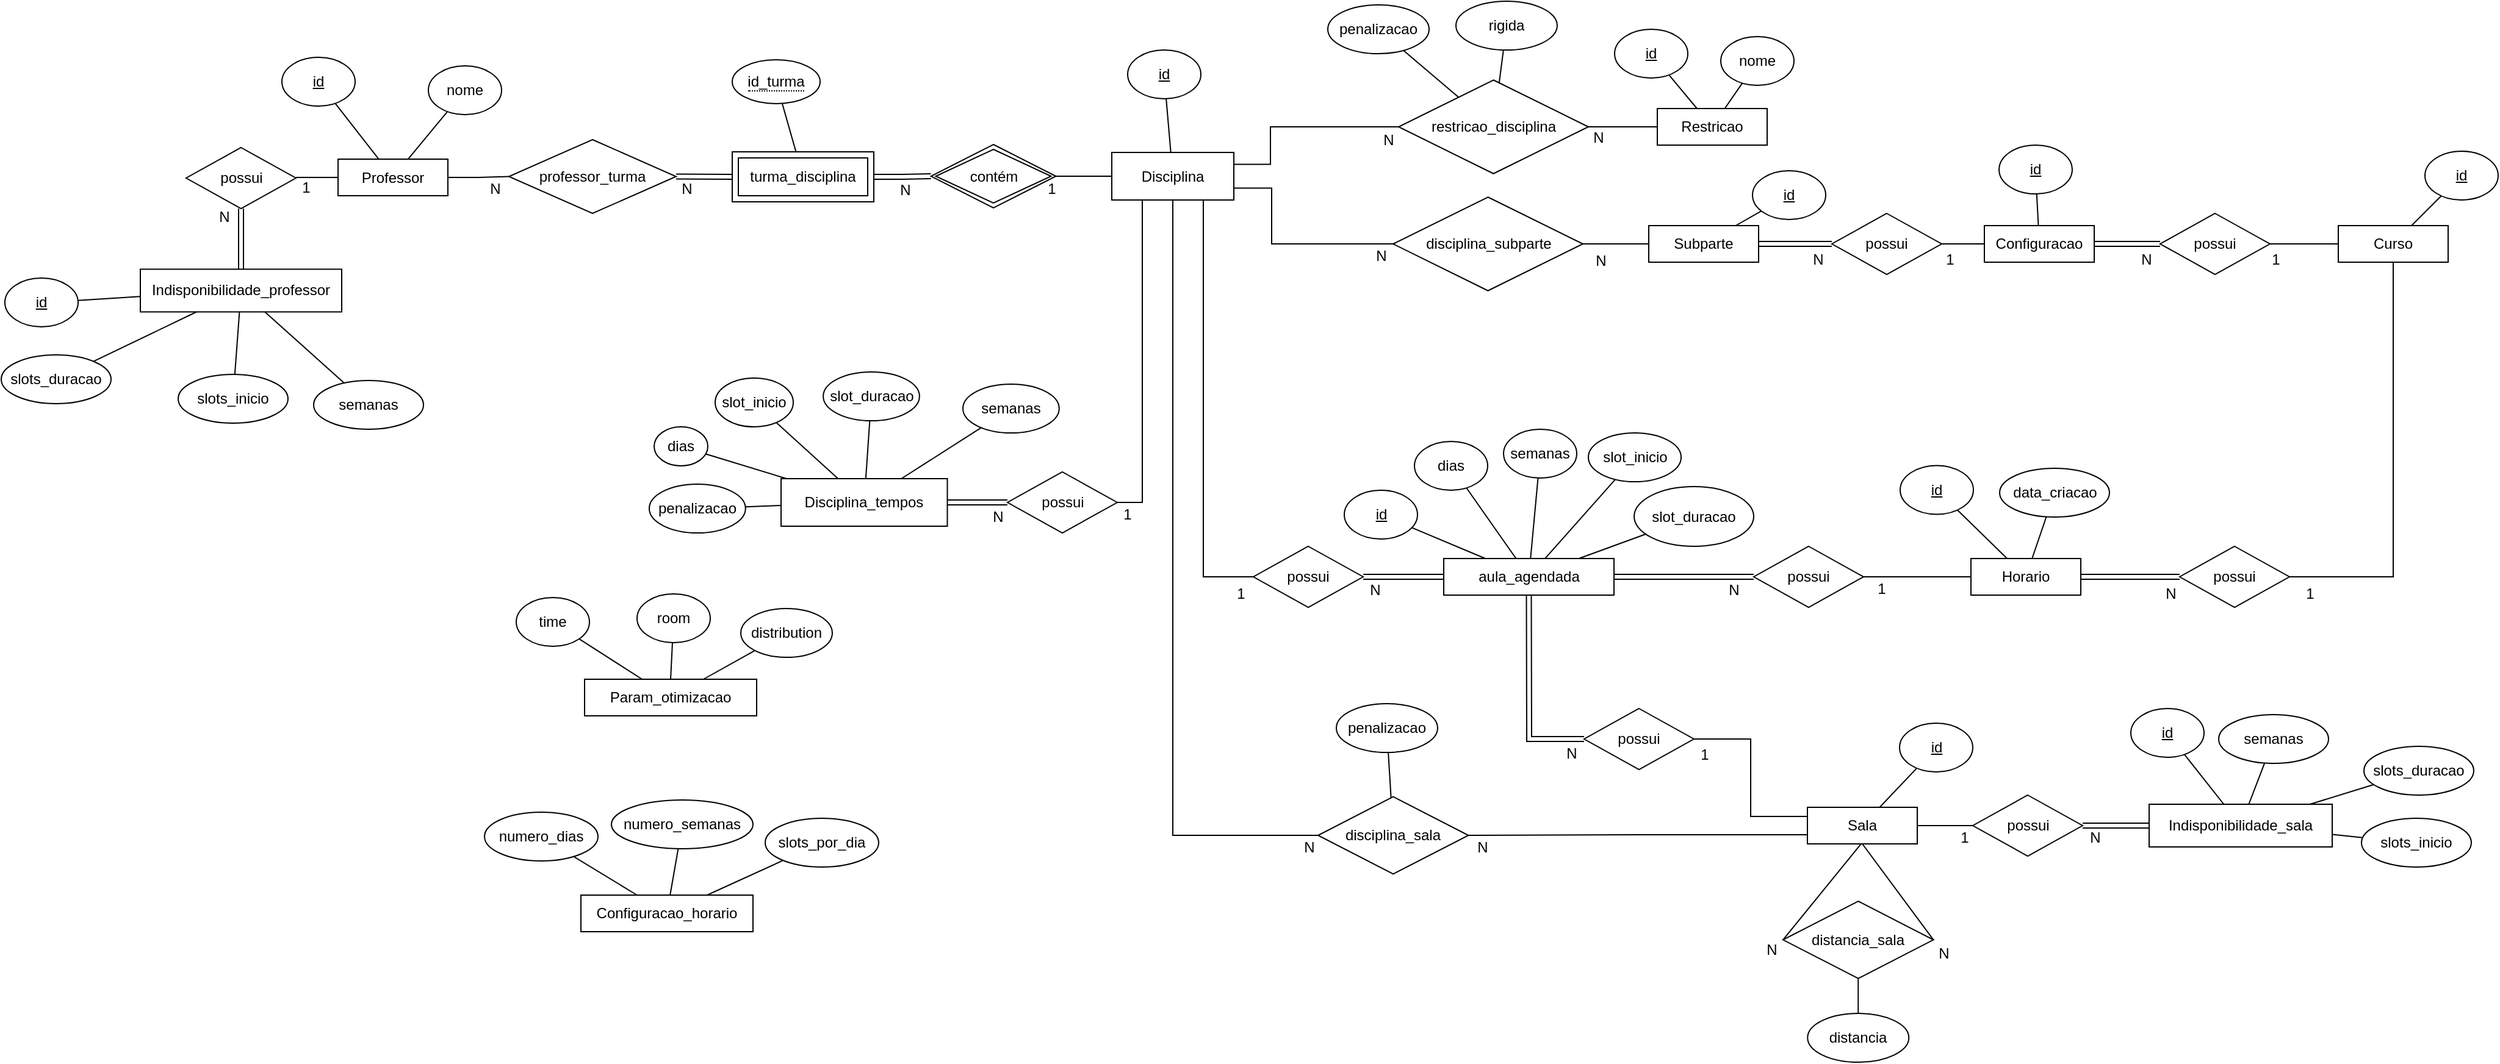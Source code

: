 <mxfile version="26.0.16">
  <diagram name="Page-1" id="pkXf-up6cnqvc38uH5pA">
    <mxGraphModel dx="2084" dy="760" grid="0" gridSize="10" guides="1" tooltips="1" connect="1" arrows="1" fold="1" page="1" pageScale="1" pageWidth="827" pageHeight="1169" math="0" shadow="0">
      <root>
        <mxCell id="0" />
        <mxCell id="1" parent="0" />
        <mxCell id="RfgUkLckM-XOD2t2Phgp-1" value="Professor" style="rounded=0;whiteSpace=wrap;html=1;" parent="1" vertex="1">
          <mxGeometry x="-514" y="141.5" width="90" height="30" as="geometry" />
        </mxCell>
        <mxCell id="RfgUkLckM-XOD2t2Phgp-3" value="Horario" style="rounded=0;whiteSpace=wrap;html=1;" parent="1" vertex="1">
          <mxGeometry x="824" y="469" width="90" height="30" as="geometry" />
        </mxCell>
        <mxCell id="RfgUkLckM-XOD2t2Phgp-4" value="nome" style="ellipse;whiteSpace=wrap;html=1;" parent="1" vertex="1">
          <mxGeometry x="-440" y="65" width="60" height="40" as="geometry" />
        </mxCell>
        <mxCell id="RfgUkLckM-XOD2t2Phgp-5" value="&lt;u&gt;id&lt;/u&gt;" style="ellipse;whiteSpace=wrap;html=1;" parent="1" vertex="1">
          <mxGeometry x="-560" y="58" width="60" height="40" as="geometry" />
        </mxCell>
        <mxCell id="RfgUkLckM-XOD2t2Phgp-8" value="" style="endArrow=none;html=1;rounded=0;" parent="1" source="RfgUkLckM-XOD2t2Phgp-5" target="RfgUkLckM-XOD2t2Phgp-1" edge="1">
          <mxGeometry width="50" height="50" relative="1" as="geometry">
            <mxPoint x="-543" y="158" as="sourcePoint" />
            <mxPoint x="-493" y="158" as="targetPoint" />
          </mxGeometry>
        </mxCell>
        <mxCell id="RfgUkLckM-XOD2t2Phgp-9" value="" style="endArrow=none;html=1;rounded=0;" parent="1" source="RfgUkLckM-XOD2t2Phgp-4" target="RfgUkLckM-XOD2t2Phgp-1" edge="1">
          <mxGeometry width="50" height="50" relative="1" as="geometry">
            <mxPoint x="-424.118" y="100.647" as="sourcePoint" />
            <mxPoint x="-459" y="143" as="targetPoint" />
          </mxGeometry>
        </mxCell>
        <mxCell id="RfgUkLckM-XOD2t2Phgp-14" value="&lt;u&gt;id&lt;/u&gt;" style="ellipse;whiteSpace=wrap;html=1;" parent="1" vertex="1">
          <mxGeometry x="766" y="392.75" width="60" height="40" as="geometry" />
        </mxCell>
        <mxCell id="RfgUkLckM-XOD2t2Phgp-19" value="" style="endArrow=none;html=1;rounded=0;" parent="1" source="RfgUkLckM-XOD2t2Phgp-14" target="RfgUkLckM-XOD2t2Phgp-3" edge="1">
          <mxGeometry width="50" height="50" relative="1" as="geometry">
            <mxPoint x="264" y="834" as="sourcePoint" />
            <mxPoint x="266" y="864" as="targetPoint" />
          </mxGeometry>
        </mxCell>
        <mxCell id="bcXNtD89giMIb3jXFdts-1" value="Curso" style="rounded=0;whiteSpace=wrap;html=1;" parent="1" vertex="1">
          <mxGeometry x="1125" y="196" width="90" height="30" as="geometry" />
        </mxCell>
        <mxCell id="bcXNtD89giMIb3jXFdts-14" value="&lt;u&gt;id&lt;/u&gt;" style="ellipse;whiteSpace=wrap;html=1;" parent="1" vertex="1">
          <mxGeometry x="1196" y="135" width="60" height="40" as="geometry" />
        </mxCell>
        <mxCell id="bcXNtD89giMIb3jXFdts-15" value="" style="endArrow=none;html=1;rounded=0;" parent="1" source="bcXNtD89giMIb3jXFdts-14" target="bcXNtD89giMIb3jXFdts-1" edge="1">
          <mxGeometry width="50" height="50" relative="1" as="geometry">
            <mxPoint x="471" y="284" as="sourcePoint" />
            <mxPoint x="436" y="340" as="targetPoint" />
          </mxGeometry>
        </mxCell>
        <mxCell id="jiQwkbqRdQQgW2EyC9Wi-4" style="edgeStyle=orthogonalEdgeStyle;rounded=0;orthogonalLoop=1;jettySize=auto;html=1;entryX=0;entryY=0.5;entryDx=0;entryDy=0;endArrow=none;startFill=0;exitX=1;exitY=0.5;exitDx=0;exitDy=0;" parent="1" source="loU6qst1gXyBOw2LhkFR-8" target="bcXNtD89giMIb3jXFdts-1" edge="1">
          <mxGeometry relative="1" as="geometry">
            <mxPoint x="690" y="211" as="sourcePoint" />
          </mxGeometry>
        </mxCell>
        <mxCell id="jiQwkbqRdQQgW2EyC9Wi-6" style="edgeStyle=orthogonalEdgeStyle;rounded=0;orthogonalLoop=1;jettySize=auto;html=1;endArrow=none;startFill=0;exitX=0;exitY=0.5;exitDx=0;exitDy=0;entryX=1;entryY=0.5;entryDx=0;entryDy=0;" parent="1" source="jiQwkbqRdQQgW2EyC9Wi-5" target="34NMFO7QnpSHcD-VDxKC-7" edge="1">
          <mxGeometry relative="1" as="geometry">
            <mxPoint x="274" y="330" as="sourcePoint" />
            <mxPoint x="91" y="211" as="targetPoint" />
          </mxGeometry>
        </mxCell>
        <mxCell id="jiQwkbqRdQQgW2EyC9Wi-5" value="Disciplina" style="rounded=0;whiteSpace=wrap;html=1;" parent="1" vertex="1">
          <mxGeometry x="120" y="136" width="100" height="39" as="geometry" />
        </mxCell>
        <mxCell id="jiQwkbqRdQQgW2EyC9Wi-8" value="&lt;u&gt;id&lt;/u&gt;" style="ellipse;whiteSpace=wrap;html=1;" parent="1" vertex="1">
          <mxGeometry x="133" y="52" width="60" height="40" as="geometry" />
        </mxCell>
        <mxCell id="jiQwkbqRdQQgW2EyC9Wi-10" value="" style="endArrow=none;html=1;rounded=0;" parent="1" source="jiQwkbqRdQQgW2EyC9Wi-8" target="jiQwkbqRdQQgW2EyC9Wi-5" edge="1">
          <mxGeometry width="50" height="50" relative="1" as="geometry">
            <mxPoint x="93" y="118" as="sourcePoint" />
            <mxPoint x="143" y="145" as="targetPoint" />
          </mxGeometry>
        </mxCell>
        <mxCell id="jiQwkbqRdQQgW2EyC9Wi-11" value="N" style="text;html=1;align=center;verticalAlign=middle;whiteSpace=wrap;rounded=0;" parent="1" vertex="1">
          <mxGeometry x="320.5" y="206" width="40" height="30" as="geometry" />
        </mxCell>
        <mxCell id="jiQwkbqRdQQgW2EyC9Wi-12" value="N" style="text;html=1;align=center;verticalAlign=middle;whiteSpace=wrap;rounded=0;" parent="1" vertex="1">
          <mxGeometry x="-64" y="152" width="30" height="30" as="geometry" />
        </mxCell>
        <mxCell id="jiQwkbqRdQQgW2EyC9Wi-13" value="1" style="text;html=1;align=center;verticalAlign=middle;whiteSpace=wrap;rounded=0;" parent="1" vertex="1">
          <mxGeometry x="56" y="151" width="30" height="30" as="geometry" />
        </mxCell>
        <mxCell id="CwpDE3YvrMXc87gRrV8c-2" value="Restricao" style="rounded=0;whiteSpace=wrap;html=1;" parent="1" vertex="1">
          <mxGeometry x="567" y="100" width="90" height="30" as="geometry" />
        </mxCell>
        <mxCell id="CwpDE3YvrMXc87gRrV8c-5" value="" style="endArrow=none;html=1;rounded=0;exitX=0;exitY=0.5;exitDx=0;exitDy=0;entryX=1;entryY=0.25;entryDx=0;entryDy=0;edgeStyle=orthogonalEdgeStyle;" parent="1" source="S6V5yhRo8JijAU2IWsGi-1" target="jiQwkbqRdQQgW2EyC9Wi-5" edge="1">
          <mxGeometry width="50" height="50" relative="1" as="geometry">
            <mxPoint x="365.5" y="115" as="sourcePoint" />
            <mxPoint x="440" y="440" as="targetPoint" />
            <Array as="points">
              <mxPoint x="250" y="115" />
              <mxPoint x="250" y="146" />
            </Array>
          </mxGeometry>
        </mxCell>
        <mxCell id="CwpDE3YvrMXc87gRrV8c-6" value="" style="endArrow=none;html=1;rounded=0;entryX=0;entryY=0.5;entryDx=0;entryDy=0;edgeStyle=orthogonalEdgeStyle;exitX=1;exitY=0.5;exitDx=0;exitDy=0;" parent="1" source="S6V5yhRo8JijAU2IWsGi-1" target="CwpDE3YvrMXc87gRrV8c-2" edge="1">
          <mxGeometry width="50" height="50" relative="1" as="geometry">
            <mxPoint x="495.5" y="115" as="sourcePoint" />
            <mxPoint x="260" y="100" as="targetPoint" />
          </mxGeometry>
        </mxCell>
        <mxCell id="CwpDE3YvrMXc87gRrV8c-9" value="&lt;u&gt;id&lt;/u&gt;" style="ellipse;whiteSpace=wrap;html=1;" parent="1" vertex="1">
          <mxGeometry x="532" y="35" width="60" height="40" as="geometry" />
        </mxCell>
        <mxCell id="CwpDE3YvrMXc87gRrV8c-10" value="" style="endArrow=none;html=1;rounded=0;" parent="1" source="CwpDE3YvrMXc87gRrV8c-9" target="CwpDE3YvrMXc87gRrV8c-2" edge="1">
          <mxGeometry width="50" height="50" relative="1" as="geometry">
            <mxPoint x="299" y="51" as="sourcePoint" />
            <mxPoint x="349" y="1" as="targetPoint" />
          </mxGeometry>
        </mxCell>
        <mxCell id="CwpDE3YvrMXc87gRrV8c-11" value="nome" style="ellipse;whiteSpace=wrap;html=1;" parent="1" vertex="1">
          <mxGeometry x="619" y="41" width="60" height="40" as="geometry" />
        </mxCell>
        <mxCell id="CwpDE3YvrMXc87gRrV8c-12" value="" style="endArrow=none;html=1;rounded=0;" parent="1" source="CwpDE3YvrMXc87gRrV8c-11" target="CwpDE3YvrMXc87gRrV8c-2" edge="1">
          <mxGeometry width="50" height="50" relative="1" as="geometry">
            <mxPoint x="-17" y="-57" as="sourcePoint" />
            <mxPoint x="65" y="-14" as="targetPoint" />
          </mxGeometry>
        </mxCell>
        <mxCell id="xcnXYv3SaFBbOcyUdqIz-3" value="N" style="text;html=1;align=center;verticalAlign=middle;whiteSpace=wrap;rounded=0;" parent="1" vertex="1">
          <mxGeometry x="331.5" y="110.5" width="30" height="30" as="geometry" />
        </mxCell>
        <mxCell id="xcnXYv3SaFBbOcyUdqIz-4" value="N" style="text;html=1;align=center;verticalAlign=middle;whiteSpace=wrap;rounded=0;" parent="1" vertex="1">
          <mxGeometry x="504" y="109" width="30" height="30" as="geometry" />
        </mxCell>
        <mxCell id="xcnXYv3SaFBbOcyUdqIz-6" value="Sala" style="rounded=0;whiteSpace=wrap;html=1;" parent="1" vertex="1">
          <mxGeometry x="690" y="673" width="90" height="30" as="geometry" />
        </mxCell>
        <mxCell id="xcnXYv3SaFBbOcyUdqIz-7" value="&lt;u&gt;id&lt;/u&gt;" style="ellipse;whiteSpace=wrap;html=1;" parent="1" vertex="1">
          <mxGeometry x="765.5" y="604" width="60" height="40" as="geometry" />
        </mxCell>
        <mxCell id="xcnXYv3SaFBbOcyUdqIz-8" value="" style="endArrow=none;html=1;rounded=0;" parent="1" source="xcnXYv3SaFBbOcyUdqIz-7" target="xcnXYv3SaFBbOcyUdqIz-6" edge="1">
          <mxGeometry width="50" height="50" relative="1" as="geometry">
            <mxPoint x="590" y="693" as="sourcePoint" />
            <mxPoint x="650" y="721" as="targetPoint" />
          </mxGeometry>
        </mxCell>
        <mxCell id="xcnXYv3SaFBbOcyUdqIz-10" value="" style="endArrow=none;html=1;rounded=0;exitX=0.5;exitY=1;exitDx=0;exitDy=0;entryX=0;entryY=0.5;entryDx=0;entryDy=0;" parent="1" target="S6V5yhRo8JijAU2IWsGi-6" edge="1">
          <mxGeometry width="50" height="50" relative="1" as="geometry">
            <mxPoint x="734" y="703" as="sourcePoint" />
            <mxPoint x="662" y="797" as="targetPoint" />
          </mxGeometry>
        </mxCell>
        <mxCell id="xcnXYv3SaFBbOcyUdqIz-14" value="Indisponibilidade_sala" style="rounded=0;whiteSpace=wrap;html=1;" parent="1" vertex="1">
          <mxGeometry x="970" y="670.5" width="150" height="35" as="geometry" />
        </mxCell>
        <mxCell id="xcnXYv3SaFBbOcyUdqIz-16" value="" style="endArrow=none;html=1;rounded=0;entryX=1;entryY=0.5;entryDx=0;entryDy=0;edgeStyle=orthogonalEdgeStyle;exitX=0;exitY=0.5;exitDx=0;exitDy=0;" parent="1" source="xcnXYv3SaFBbOcyUdqIz-45" target="xcnXYv3SaFBbOcyUdqIz-6" edge="1">
          <mxGeometry width="50" height="50" relative="1" as="geometry">
            <mxPoint x="500" y="693" as="sourcePoint" />
            <mxPoint x="300" y="663.5" as="targetPoint" />
          </mxGeometry>
        </mxCell>
        <mxCell id="xcnXYv3SaFBbOcyUdqIz-18" value="N" style="text;html=1;align=center;verticalAlign=middle;whiteSpace=wrap;rounded=0;" parent="1" vertex="1">
          <mxGeometry x="910.5" y="683" width="30" height="30" as="geometry" />
        </mxCell>
        <mxCell id="xcnXYv3SaFBbOcyUdqIz-19" value="1" style="text;html=1;align=center;verticalAlign=middle;whiteSpace=wrap;rounded=0;" parent="1" vertex="1">
          <mxGeometry x="804" y="683" width="30" height="30" as="geometry" />
        </mxCell>
        <mxCell id="xcnXYv3SaFBbOcyUdqIz-20" value="slots_inicio" style="ellipse;whiteSpace=wrap;html=1;" parent="1" vertex="1">
          <mxGeometry x="1144" y="682" width="90" height="40" as="geometry" />
        </mxCell>
        <mxCell id="xcnXYv3SaFBbOcyUdqIz-21" value="slots_duracao" style="ellipse;whiteSpace=wrap;html=1;" parent="1" vertex="1">
          <mxGeometry x="1146" y="623" width="90" height="40" as="geometry" />
        </mxCell>
        <mxCell id="xcnXYv3SaFBbOcyUdqIz-22" value="semanas" style="ellipse;whiteSpace=wrap;html=1;" parent="1" vertex="1">
          <mxGeometry x="1027" y="597" width="90" height="40" as="geometry" />
        </mxCell>
        <mxCell id="xcnXYv3SaFBbOcyUdqIz-23" value="" style="endArrow=none;html=1;rounded=0;" parent="1" source="xcnXYv3SaFBbOcyUdqIz-22" target="xcnXYv3SaFBbOcyUdqIz-14" edge="1">
          <mxGeometry width="50" height="50" relative="1" as="geometry">
            <mxPoint x="910" y="483" as="sourcePoint" />
            <mxPoint x="887" y="514" as="targetPoint" />
          </mxGeometry>
        </mxCell>
        <mxCell id="xcnXYv3SaFBbOcyUdqIz-24" value="" style="endArrow=none;html=1;rounded=0;" parent="1" source="xcnXYv3SaFBbOcyUdqIz-21" target="xcnXYv3SaFBbOcyUdqIz-14" edge="1">
          <mxGeometry width="50" height="50" relative="1" as="geometry">
            <mxPoint x="1050" y="583" as="sourcePoint" />
            <mxPoint x="1052" y="678" as="targetPoint" />
          </mxGeometry>
        </mxCell>
        <mxCell id="xcnXYv3SaFBbOcyUdqIz-25" value="" style="endArrow=none;html=1;rounded=0;" parent="1" source="xcnXYv3SaFBbOcyUdqIz-20" target="xcnXYv3SaFBbOcyUdqIz-14" edge="1">
          <mxGeometry width="50" height="50" relative="1" as="geometry">
            <mxPoint x="1004" y="632" as="sourcePoint" />
            <mxPoint x="907" y="703" as="targetPoint" />
          </mxGeometry>
        </mxCell>
        <mxCell id="xcnXYv3SaFBbOcyUdqIz-26" value="N" style="text;html=1;align=center;verticalAlign=middle;whiteSpace=wrap;rounded=0;" parent="1" vertex="1">
          <mxGeometry x="646" y="775" width="30" height="30" as="geometry" />
        </mxCell>
        <mxCell id="xcnXYv3SaFBbOcyUdqIz-27" value="N" style="text;html=1;align=center;verticalAlign=middle;whiteSpace=wrap;rounded=0;" parent="1" vertex="1">
          <mxGeometry x="787" y="778" width="30" height="30" as="geometry" />
        </mxCell>
        <mxCell id="xcnXYv3SaFBbOcyUdqIz-33" style="edgeStyle=orthogonalEdgeStyle;rounded=0;orthogonalLoop=1;jettySize=auto;html=1;endArrow=none;startFill=0;exitX=1;exitY=0.75;exitDx=0;exitDy=0;entryX=0;entryY=0.5;entryDx=0;entryDy=0;" parent="1" source="jiQwkbqRdQQgW2EyC9Wi-5" target="34NMFO7QnpSHcD-VDxKC-1" edge="1">
          <mxGeometry relative="1" as="geometry">
            <mxPoint x="220" y="231" as="sourcePoint" />
            <mxPoint x="334" y="186" as="targetPoint" />
            <Array as="points">
              <mxPoint x="251" y="165" />
              <mxPoint x="251" y="211" />
            </Array>
          </mxGeometry>
        </mxCell>
        <mxCell id="xcnXYv3SaFBbOcyUdqIz-34" value="N" style="text;html=1;align=center;verticalAlign=middle;whiteSpace=wrap;rounded=0;" parent="1" vertex="1">
          <mxGeometry x="501" y="210" width="40" height="30" as="geometry" />
        </mxCell>
        <mxCell id="xcnXYv3SaFBbOcyUdqIz-41" value="data_criacao" style="ellipse;whiteSpace=wrap;html=1;" parent="1" vertex="1">
          <mxGeometry x="847.5" y="395" width="90" height="40" as="geometry" />
        </mxCell>
        <mxCell id="xcnXYv3SaFBbOcyUdqIz-42" value="" style="endArrow=none;html=1;rounded=0;" parent="1" source="RfgUkLckM-XOD2t2Phgp-3" target="xcnXYv3SaFBbOcyUdqIz-41" edge="1">
          <mxGeometry width="50" height="50" relative="1" as="geometry">
            <mxPoint x="244" y="884" as="sourcePoint" />
            <mxPoint x="177" y="927" as="targetPoint" />
          </mxGeometry>
        </mxCell>
        <mxCell id="xcnXYv3SaFBbOcyUdqIz-43" value="&lt;u&gt;id&lt;/u&gt;" style="ellipse;whiteSpace=wrap;html=1;" parent="1" vertex="1">
          <mxGeometry x="955" y="592" width="60" height="40" as="geometry" />
        </mxCell>
        <mxCell id="xcnXYv3SaFBbOcyUdqIz-44" value="" style="endArrow=none;html=1;rounded=0;" parent="1" source="xcnXYv3SaFBbOcyUdqIz-43" target="xcnXYv3SaFBbOcyUdqIz-14" edge="1">
          <mxGeometry width="50" height="50" relative="1" as="geometry">
            <mxPoint x="1376" y="543" as="sourcePoint" />
            <mxPoint x="1373" y="573" as="targetPoint" />
          </mxGeometry>
        </mxCell>
        <mxCell id="xcnXYv3SaFBbOcyUdqIz-45" value="possui" style="shape=rhombus;perimeter=rhombusPerimeter;whiteSpace=wrap;html=1;align=center;" parent="1" vertex="1">
          <mxGeometry x="825.5" y="663" width="90" height="50" as="geometry" />
        </mxCell>
        <mxCell id="xcnXYv3SaFBbOcyUdqIz-49" value="aula_agendada" style="rounded=0;whiteSpace=wrap;html=1;" parent="1" vertex="1">
          <mxGeometry x="392" y="469" width="139.5" height="30" as="geometry" />
        </mxCell>
        <mxCell id="xcnXYv3SaFBbOcyUdqIz-50" value="possui" style="shape=rhombus;perimeter=rhombusPerimeter;whiteSpace=wrap;html=1;align=center;" parent="1" vertex="1">
          <mxGeometry x="646" y="459" width="90" height="50" as="geometry" />
        </mxCell>
        <mxCell id="xcnXYv3SaFBbOcyUdqIz-53" value="N" style="text;html=1;align=center;verticalAlign=middle;whiteSpace=wrap;rounded=0;" parent="1" vertex="1">
          <mxGeometry x="615" y="480" width="30" height="30" as="geometry" />
        </mxCell>
        <mxCell id="xcnXYv3SaFBbOcyUdqIz-54" value="1" style="text;html=1;align=center;verticalAlign=middle;whiteSpace=wrap;rounded=0;" parent="1" vertex="1">
          <mxGeometry x="736" y="479" width="30" height="30" as="geometry" />
        </mxCell>
        <mxCell id="xcnXYv3SaFBbOcyUdqIz-55" value="Indisponibilidade_professor" style="rounded=0;whiteSpace=wrap;html=1;" parent="1" vertex="1">
          <mxGeometry x="-676" y="231.75" width="165" height="35" as="geometry" />
        </mxCell>
        <mxCell id="xcnXYv3SaFBbOcyUdqIz-56" value="slots_inicio" style="ellipse;whiteSpace=wrap;html=1;" parent="1" vertex="1">
          <mxGeometry x="-645" y="318" width="90" height="40" as="geometry" />
        </mxCell>
        <mxCell id="xcnXYv3SaFBbOcyUdqIz-57" value="slots_duracao" style="ellipse;whiteSpace=wrap;html=1;" parent="1" vertex="1">
          <mxGeometry x="-790" y="302" width="90" height="40" as="geometry" />
        </mxCell>
        <mxCell id="xcnXYv3SaFBbOcyUdqIz-58" value="semanas" style="ellipse;whiteSpace=wrap;html=1;" parent="1" vertex="1">
          <mxGeometry x="-534" y="323" width="90" height="40" as="geometry" />
        </mxCell>
        <mxCell id="xcnXYv3SaFBbOcyUdqIz-59" value="" style="endArrow=none;html=1;rounded=0;" parent="1" source="xcnXYv3SaFBbOcyUdqIz-58" target="xcnXYv3SaFBbOcyUdqIz-55" edge="1">
          <mxGeometry width="50" height="50" relative="1" as="geometry">
            <mxPoint x="-727.5" y="46.75" as="sourcePoint" />
            <mxPoint x="-750.5" y="77.75" as="targetPoint" />
          </mxGeometry>
        </mxCell>
        <mxCell id="xcnXYv3SaFBbOcyUdqIz-60" value="" style="endArrow=none;html=1;rounded=0;" parent="1" source="xcnXYv3SaFBbOcyUdqIz-57" target="xcnXYv3SaFBbOcyUdqIz-55" edge="1">
          <mxGeometry width="50" height="50" relative="1" as="geometry">
            <mxPoint x="-587.5" y="146.75" as="sourcePoint" />
            <mxPoint x="-585.5" y="241.75" as="targetPoint" />
          </mxGeometry>
        </mxCell>
        <mxCell id="xcnXYv3SaFBbOcyUdqIz-61" value="" style="endArrow=none;html=1;rounded=0;" parent="1" source="xcnXYv3SaFBbOcyUdqIz-56" target="xcnXYv3SaFBbOcyUdqIz-55" edge="1">
          <mxGeometry width="50" height="50" relative="1" as="geometry">
            <mxPoint x="-618.405" y="321.216" as="sourcePoint" />
            <mxPoint x="-730.5" y="266.75" as="targetPoint" />
          </mxGeometry>
        </mxCell>
        <mxCell id="xcnXYv3SaFBbOcyUdqIz-62" value="&lt;u&gt;id&lt;/u&gt;" style="ellipse;whiteSpace=wrap;html=1;" parent="1" vertex="1">
          <mxGeometry x="-787" y="239" width="60" height="40" as="geometry" />
        </mxCell>
        <mxCell id="xcnXYv3SaFBbOcyUdqIz-63" value="" style="endArrow=none;html=1;rounded=0;" parent="1" source="xcnXYv3SaFBbOcyUdqIz-62" target="xcnXYv3SaFBbOcyUdqIz-55" edge="1">
          <mxGeometry width="50" height="50" relative="1" as="geometry">
            <mxPoint x="-261.5" y="106.75" as="sourcePoint" />
            <mxPoint x="-264.5" y="136.75" as="targetPoint" />
          </mxGeometry>
        </mxCell>
        <mxCell id="xcnXYv3SaFBbOcyUdqIz-64" value="possui" style="shape=rhombus;perimeter=rhombusPerimeter;whiteSpace=wrap;html=1;align=center;" parent="1" vertex="1">
          <mxGeometry x="-638.5" y="132" width="90" height="50" as="geometry" />
        </mxCell>
        <mxCell id="xcnXYv3SaFBbOcyUdqIz-65" style="edgeStyle=orthogonalEdgeStyle;rounded=0;orthogonalLoop=1;jettySize=auto;html=1;endArrow=none;startFill=0;exitX=0;exitY=0.5;exitDx=0;exitDy=0;entryX=1;entryY=0.5;entryDx=0;entryDy=0;" parent="1" source="RfgUkLckM-XOD2t2Phgp-1" target="xcnXYv3SaFBbOcyUdqIz-64" edge="1">
          <mxGeometry relative="1" as="geometry">
            <mxPoint x="-276" y="383" as="sourcePoint" />
            <mxPoint x="-242" y="458" as="targetPoint" />
          </mxGeometry>
        </mxCell>
        <mxCell id="xcnXYv3SaFBbOcyUdqIz-67" value="1" style="text;html=1;align=center;verticalAlign=middle;whiteSpace=wrap;rounded=0;" parent="1" vertex="1">
          <mxGeometry x="-555" y="150" width="30" height="30" as="geometry" />
        </mxCell>
        <mxCell id="xcnXYv3SaFBbOcyUdqIz-68" value="N" style="text;html=1;align=center;verticalAlign=middle;whiteSpace=wrap;rounded=0;" parent="1" vertex="1">
          <mxGeometry x="-622.5" y="174" width="30" height="30" as="geometry" />
        </mxCell>
        <mxCell id="xcnXYv3SaFBbOcyUdqIz-69" value="possui" style="shape=rhombus;perimeter=rhombusPerimeter;whiteSpace=wrap;html=1;align=center;" parent="1" vertex="1">
          <mxGeometry x="995" y="459" width="90" height="50" as="geometry" />
        </mxCell>
        <mxCell id="xcnXYv3SaFBbOcyUdqIz-71" value="" style="endArrow=none;html=1;rounded=0;edgeStyle=orthogonalEdgeStyle;exitX=0.5;exitY=1;exitDx=0;exitDy=0;entryX=1;entryY=0.5;entryDx=0;entryDy=0;" parent="1" source="bcXNtD89giMIb3jXFdts-1" target="xcnXYv3SaFBbOcyUdqIz-69" edge="1">
          <mxGeometry width="50" height="50" relative="1" as="geometry">
            <mxPoint x="720" y="650" as="sourcePoint" />
            <mxPoint x="949" y="569" as="targetPoint" />
          </mxGeometry>
        </mxCell>
        <mxCell id="xcnXYv3SaFBbOcyUdqIz-72" value="1" style="text;html=1;align=center;verticalAlign=middle;whiteSpace=wrap;rounded=0;" parent="1" vertex="1">
          <mxGeometry x="1087" y="482.5" width="30" height="30" as="geometry" />
        </mxCell>
        <mxCell id="xcnXYv3SaFBbOcyUdqIz-73" value="N" style="text;html=1;align=center;verticalAlign=middle;whiteSpace=wrap;rounded=0;" parent="1" vertex="1">
          <mxGeometry x="973" y="483" width="30" height="30" as="geometry" />
        </mxCell>
        <mxCell id="loU6qst1gXyBOw2LhkFR-2" value="Configuracao" style="rounded=0;whiteSpace=wrap;html=1;" parent="1" vertex="1">
          <mxGeometry x="835" y="196" width="90" height="30" as="geometry" />
        </mxCell>
        <mxCell id="loU6qst1gXyBOw2LhkFR-3" value="Subparte" style="rounded=0;whiteSpace=wrap;html=1;" parent="1" vertex="1">
          <mxGeometry x="560" y="196" width="90" height="30" as="geometry" />
        </mxCell>
        <mxCell id="loU6qst1gXyBOw2LhkFR-4" value="possui" style="shape=rhombus;perimeter=rhombusPerimeter;whiteSpace=wrap;html=1;align=center;" parent="1" vertex="1">
          <mxGeometry x="710" y="186" width="90" height="50" as="geometry" />
        </mxCell>
        <mxCell id="loU6qst1gXyBOw2LhkFR-6" style="edgeStyle=orthogonalEdgeStyle;rounded=0;orthogonalLoop=1;jettySize=auto;html=1;endArrow=none;startFill=0;entryX=0;entryY=0.5;entryDx=0;entryDy=0;exitX=1;exitY=0.5;exitDx=0;exitDy=0;" parent="1" source="loU6qst1gXyBOw2LhkFR-4" target="loU6qst1gXyBOw2LhkFR-2" edge="1">
          <mxGeometry relative="1" as="geometry">
            <mxPoint x="783" y="455" as="sourcePoint" />
            <mxPoint x="694" y="506" as="targetPoint" />
          </mxGeometry>
        </mxCell>
        <mxCell id="loU6qst1gXyBOw2LhkFR-8" value="possui" style="shape=rhombus;perimeter=rhombusPerimeter;whiteSpace=wrap;html=1;align=center;" parent="1" vertex="1">
          <mxGeometry x="979" y="186" width="90" height="50" as="geometry" />
        </mxCell>
        <mxCell id="loU6qst1gXyBOw2LhkFR-9" style="edgeStyle=orthogonalEdgeStyle;rounded=0;orthogonalLoop=1;jettySize=auto;html=1;endArrow=none;startFill=0;entryX=0;entryY=0.5;entryDx=0;entryDy=0;exitX=1;exitY=0.5;exitDx=0;exitDy=0;" parent="1" source="34NMFO7QnpSHcD-VDxKC-1" target="loU6qst1gXyBOw2LhkFR-3" edge="1">
          <mxGeometry relative="1" as="geometry">
            <mxPoint x="506" y="211" as="sourcePoint" />
            <mxPoint x="695" y="221" as="targetPoint" />
          </mxGeometry>
        </mxCell>
        <mxCell id="loU6qst1gXyBOw2LhkFR-10" value="N" style="text;html=1;align=center;verticalAlign=middle;whiteSpace=wrap;rounded=0;" parent="1" vertex="1">
          <mxGeometry x="679" y="209" width="40" height="30" as="geometry" />
        </mxCell>
        <mxCell id="loU6qst1gXyBOw2LhkFR-11" value="1" style="text;html=1;align=center;verticalAlign=middle;whiteSpace=wrap;rounded=0;" parent="1" vertex="1">
          <mxGeometry x="787" y="209" width="40" height="30" as="geometry" />
        </mxCell>
        <mxCell id="loU6qst1gXyBOw2LhkFR-12" value="N" style="text;html=1;align=center;verticalAlign=middle;whiteSpace=wrap;rounded=0;" parent="1" vertex="1">
          <mxGeometry x="948" y="209" width="40" height="30" as="geometry" />
        </mxCell>
        <mxCell id="loU6qst1gXyBOw2LhkFR-13" value="1" style="text;html=1;align=center;verticalAlign=middle;whiteSpace=wrap;rounded=0;" parent="1" vertex="1">
          <mxGeometry x="1054" y="209" width="40" height="30" as="geometry" />
        </mxCell>
        <mxCell id="loU6qst1gXyBOw2LhkFR-14" value="Param_otimizacao" style="rounded=0;whiteSpace=wrap;html=1;" parent="1" vertex="1">
          <mxGeometry x="-312" y="568" width="141" height="30" as="geometry" />
        </mxCell>
        <mxCell id="loU6qst1gXyBOw2LhkFR-15" value="time" style="ellipse;whiteSpace=wrap;html=1;" parent="1" vertex="1">
          <mxGeometry x="-368" y="501" width="60" height="40" as="geometry" />
        </mxCell>
        <mxCell id="loU6qst1gXyBOw2LhkFR-16" value="" style="endArrow=none;html=1;rounded=0;" parent="1" source="loU6qst1gXyBOw2LhkFR-15" target="loU6qst1gXyBOw2LhkFR-14" edge="1">
          <mxGeometry width="50" height="50" relative="1" as="geometry">
            <mxPoint x="-364" y="200" as="sourcePoint" />
            <mxPoint x="-278" y="243" as="targetPoint" />
          </mxGeometry>
        </mxCell>
        <mxCell id="loU6qst1gXyBOw2LhkFR-17" value="room" style="ellipse;whiteSpace=wrap;html=1;" parent="1" vertex="1">
          <mxGeometry x="-269" y="498" width="60" height="40" as="geometry" />
        </mxCell>
        <mxCell id="loU6qst1gXyBOw2LhkFR-19" value="distribution" style="ellipse;whiteSpace=wrap;html=1;" parent="1" vertex="1">
          <mxGeometry x="-184" y="510" width="75" height="40" as="geometry" />
        </mxCell>
        <mxCell id="loU6qst1gXyBOw2LhkFR-20" value="" style="endArrow=none;html=1;rounded=0;entryX=0.5;entryY=0;entryDx=0;entryDy=0;" parent="1" source="loU6qst1gXyBOw2LhkFR-17" target="loU6qst1gXyBOw2LhkFR-14" edge="1">
          <mxGeometry width="50" height="50" relative="1" as="geometry">
            <mxPoint x="-306" y="545" as="sourcePoint" />
            <mxPoint x="-255" y="578" as="targetPoint" />
          </mxGeometry>
        </mxCell>
        <mxCell id="loU6qst1gXyBOw2LhkFR-21" value="" style="endArrow=none;html=1;rounded=0;" parent="1" source="loU6qst1gXyBOw2LhkFR-19" target="loU6qst1gXyBOw2LhkFR-14" edge="1">
          <mxGeometry width="50" height="50" relative="1" as="geometry">
            <mxPoint x="-230" y="548" as="sourcePoint" />
            <mxPoint x="-231" y="578" as="targetPoint" />
          </mxGeometry>
        </mxCell>
        <mxCell id="loU6qst1gXyBOw2LhkFR-22" value="&lt;u&gt;id&lt;/u&gt;" style="ellipse;whiteSpace=wrap;html=1;" parent="1" vertex="1">
          <mxGeometry x="310.5" y="413" width="60" height="40" as="geometry" />
        </mxCell>
        <mxCell id="loU6qst1gXyBOw2LhkFR-23" value="" style="endArrow=none;html=1;rounded=0;" parent="1" source="loU6qst1gXyBOw2LhkFR-22" target="xcnXYv3SaFBbOcyUdqIz-49" edge="1">
          <mxGeometry width="50" height="50" relative="1" as="geometry">
            <mxPoint x="-40" y="806" as="sourcePoint" />
            <mxPoint x="-42" y="836" as="targetPoint" />
          </mxGeometry>
        </mxCell>
        <mxCell id="loU6qst1gXyBOw2LhkFR-24" value="dias" style="ellipse;whiteSpace=wrap;html=1;" parent="1" vertex="1">
          <mxGeometry x="368" y="373" width="60" height="40" as="geometry" />
        </mxCell>
        <mxCell id="loU6qst1gXyBOw2LhkFR-25" value="semanas" style="ellipse;whiteSpace=wrap;html=1;" parent="1" vertex="1">
          <mxGeometry x="441" y="363" width="60" height="40" as="geometry" />
        </mxCell>
        <mxCell id="loU6qst1gXyBOw2LhkFR-26" value="slot_inicio" style="ellipse;whiteSpace=wrap;html=1;" parent="1" vertex="1">
          <mxGeometry x="510.5" y="366" width="76" height="40" as="geometry" />
        </mxCell>
        <mxCell id="loU6qst1gXyBOw2LhkFR-27" value="Configuracao_horario" style="rounded=0;whiteSpace=wrap;html=1;" parent="1" vertex="1">
          <mxGeometry x="-315" y="745" width="141" height="30" as="geometry" />
        </mxCell>
        <mxCell id="loU6qst1gXyBOw2LhkFR-28" value="slots_por_dia" style="ellipse;whiteSpace=wrap;html=1;" parent="1" vertex="1">
          <mxGeometry x="-164" y="682" width="93" height="40" as="geometry" />
        </mxCell>
        <mxCell id="loU6qst1gXyBOw2LhkFR-30" value="" style="endArrow=none;html=1;rounded=0;" parent="1" source="loU6qst1gXyBOw2LhkFR-28" target="loU6qst1gXyBOw2LhkFR-27" edge="1">
          <mxGeometry width="50" height="50" relative="1" as="geometry">
            <mxPoint x="-303" y="575" as="sourcePoint" />
            <mxPoint x="-252" y="608" as="targetPoint" />
          </mxGeometry>
        </mxCell>
        <mxCell id="loU6qst1gXyBOw2LhkFR-31" value="" style="endArrow=none;html=1;rounded=0;" parent="1" source="loU6qst1gXyBOw2LhkFR-24" target="xcnXYv3SaFBbOcyUdqIz-49" edge="1">
          <mxGeometry width="50" height="50" relative="1" as="geometry">
            <mxPoint x="422" y="444" as="sourcePoint" />
            <mxPoint x="448" y="491" as="targetPoint" />
          </mxGeometry>
        </mxCell>
        <mxCell id="loU6qst1gXyBOw2LhkFR-32" value="" style="endArrow=none;html=1;rounded=0;" parent="1" source="loU6qst1gXyBOw2LhkFR-25" target="xcnXYv3SaFBbOcyUdqIz-49" edge="1">
          <mxGeometry width="50" height="50" relative="1" as="geometry">
            <mxPoint x="483" y="437" as="sourcePoint" />
            <mxPoint x="462" y="491" as="targetPoint" />
          </mxGeometry>
        </mxCell>
        <mxCell id="loU6qst1gXyBOw2LhkFR-33" value="" style="endArrow=none;html=1;rounded=0;" parent="1" source="loU6qst1gXyBOw2LhkFR-26" target="xcnXYv3SaFBbOcyUdqIz-49" edge="1">
          <mxGeometry width="50" height="50" relative="1" as="geometry">
            <mxPoint x="563" y="439" as="sourcePoint" />
            <mxPoint x="480" y="491" as="targetPoint" />
          </mxGeometry>
        </mxCell>
        <mxCell id="loU6qst1gXyBOw2LhkFR-34" value="numero_dias" style="ellipse;whiteSpace=wrap;html=1;" parent="1" vertex="1">
          <mxGeometry x="-394" y="677" width="93" height="40" as="geometry" />
        </mxCell>
        <mxCell id="loU6qst1gXyBOw2LhkFR-35" value="" style="endArrow=none;html=1;rounded=0;" parent="1" source="loU6qst1gXyBOw2LhkFR-34" target="loU6qst1gXyBOw2LhkFR-27" edge="1">
          <mxGeometry width="50" height="50" relative="1" as="geometry">
            <mxPoint x="-295" y="724" as="sourcePoint" />
            <mxPoint x="-254" y="755" as="targetPoint" />
          </mxGeometry>
        </mxCell>
        <mxCell id="loU6qst1gXyBOw2LhkFR-36" value="numero_semanas" style="ellipse;whiteSpace=wrap;html=1;" parent="1" vertex="1">
          <mxGeometry x="-290" y="667" width="116" height="40" as="geometry" />
        </mxCell>
        <mxCell id="loU6qst1gXyBOw2LhkFR-37" value="" style="endArrow=none;html=1;rounded=0;" parent="1" source="loU6qst1gXyBOw2LhkFR-36" target="loU6qst1gXyBOw2LhkFR-27" edge="1">
          <mxGeometry width="50" height="50" relative="1" as="geometry">
            <mxPoint x="-216" y="710" as="sourcePoint" />
            <mxPoint x="-222" y="762" as="targetPoint" />
          </mxGeometry>
        </mxCell>
        <mxCell id="loU6qst1gXyBOw2LhkFR-40" value="Disciplina_tempos" style="rounded=0;whiteSpace=wrap;html=1;" parent="1" vertex="1">
          <mxGeometry x="-151" y="403.5" width="136.25" height="39" as="geometry" />
        </mxCell>
        <mxCell id="loU6qst1gXyBOw2LhkFR-41" value="possui" style="shape=rhombus;perimeter=rhombusPerimeter;whiteSpace=wrap;html=1;align=center;" parent="1" vertex="1">
          <mxGeometry x="34.5" y="398" width="90" height="50" as="geometry" />
        </mxCell>
        <mxCell id="loU6qst1gXyBOw2LhkFR-43" style="edgeStyle=orthogonalEdgeStyle;rounded=0;orthogonalLoop=1;jettySize=auto;html=1;endArrow=none;startFill=0;exitX=0.25;exitY=1;exitDx=0;exitDy=0;entryX=1;entryY=0.5;entryDx=0;entryDy=0;" parent="1" source="jiQwkbqRdQQgW2EyC9Wi-5" target="loU6qst1gXyBOw2LhkFR-41" edge="1">
          <mxGeometry relative="1" as="geometry">
            <mxPoint x="180" y="185" as="sourcePoint" />
            <mxPoint x="278" y="418" as="targetPoint" />
          </mxGeometry>
        </mxCell>
        <mxCell id="loU6qst1gXyBOw2LhkFR-44" style="edgeStyle=orthogonalEdgeStyle;rounded=0;orthogonalLoop=1;jettySize=auto;html=1;endArrow=none;startFill=0;exitX=0.5;exitY=1;exitDx=0;exitDy=0;entryX=0;entryY=0.5;entryDx=0;entryDy=0;" parent="1" source="jiQwkbqRdQQgW2EyC9Wi-5" target="S6V5yhRo8JijAU2IWsGi-5" edge="1">
          <mxGeometry relative="1" as="geometry">
            <mxPoint x="214" y="215" as="sourcePoint" />
            <mxPoint x="281" y="684" as="targetPoint" />
          </mxGeometry>
        </mxCell>
        <mxCell id="loU6qst1gXyBOw2LhkFR-47" value="1" style="text;html=1;align=center;verticalAlign=middle;whiteSpace=wrap;rounded=0;" parent="1" vertex="1">
          <mxGeometry x="113" y="418" width="40" height="30" as="geometry" />
        </mxCell>
        <mxCell id="loU6qst1gXyBOw2LhkFR-48" value="N" style="text;html=1;align=center;verticalAlign=middle;whiteSpace=wrap;rounded=0;" parent="1" vertex="1">
          <mxGeometry x="7" y="419.5" width="40" height="30" as="geometry" />
        </mxCell>
        <mxCell id="loU6qst1gXyBOw2LhkFR-51" value="penalizacao" style="ellipse;whiteSpace=wrap;html=1;" parent="1" vertex="1">
          <mxGeometry x="304" y="588" width="83" height="40" as="geometry" />
        </mxCell>
        <mxCell id="loU6qst1gXyBOw2LhkFR-52" value="" style="endArrow=none;html=1;rounded=0;" parent="1" source="loU6qst1gXyBOw2LhkFR-51" target="S6V5yhRo8JijAU2IWsGi-5" edge="1">
          <mxGeometry width="50" height="50" relative="1" as="geometry">
            <mxPoint x="-135.5" y="433" as="sourcePoint" />
            <mxPoint x="348.466" y="666" as="targetPoint" />
          </mxGeometry>
        </mxCell>
        <mxCell id="loU6qst1gXyBOw2LhkFR-53" value="dias" style="ellipse;whiteSpace=wrap;html=1;" parent="1" vertex="1">
          <mxGeometry x="-255" y="361" width="44" height="32" as="geometry" />
        </mxCell>
        <mxCell id="loU6qst1gXyBOw2LhkFR-54" value="slot_inicio" style="ellipse;whiteSpace=wrap;html=1;" parent="1" vertex="1">
          <mxGeometry x="-205" y="321" width="64" height="40" as="geometry" />
        </mxCell>
        <mxCell id="loU6qst1gXyBOw2LhkFR-55" value="slot_duracao" style="ellipse;whiteSpace=wrap;html=1;" parent="1" vertex="1">
          <mxGeometry x="-116.44" y="316" width="78.88" height="40" as="geometry" />
        </mxCell>
        <mxCell id="loU6qst1gXyBOw2LhkFR-56" value="semanas" style="ellipse;whiteSpace=wrap;html=1;" parent="1" vertex="1">
          <mxGeometry x="-2" y="326" width="78.88" height="40" as="geometry" />
        </mxCell>
        <mxCell id="loU6qst1gXyBOw2LhkFR-57" value="penalizacao" style="ellipse;whiteSpace=wrap;html=1;" parent="1" vertex="1">
          <mxGeometry x="-259" y="408" width="78.88" height="40" as="geometry" />
        </mxCell>
        <mxCell id="loU6qst1gXyBOw2LhkFR-58" value="" style="endArrow=none;html=1;rounded=0;" parent="1" source="loU6qst1gXyBOw2LhkFR-53" target="loU6qst1gXyBOw2LhkFR-40" edge="1">
          <mxGeometry width="50" height="50" relative="1" as="geometry">
            <mxPoint x="-78" y="263" as="sourcePoint" />
            <mxPoint x="-71" y="295" as="targetPoint" />
          </mxGeometry>
        </mxCell>
        <mxCell id="loU6qst1gXyBOw2LhkFR-59" value="" style="endArrow=none;html=1;rounded=0;" parent="1" source="loU6qst1gXyBOw2LhkFR-54" target="loU6qst1gXyBOw2LhkFR-40" edge="1">
          <mxGeometry width="50" height="50" relative="1" as="geometry">
            <mxPoint x="-203" y="393" as="sourcePoint" />
            <mxPoint x="-123" y="416" as="targetPoint" />
          </mxGeometry>
        </mxCell>
        <mxCell id="loU6qst1gXyBOw2LhkFR-60" value="" style="endArrow=none;html=1;rounded=0;" parent="1" source="loU6qst1gXyBOw2LhkFR-55" target="loU6qst1gXyBOw2LhkFR-40" edge="1">
          <mxGeometry width="50" height="50" relative="1" as="geometry">
            <mxPoint x="-118" y="394" as="sourcePoint" />
            <mxPoint x="-91" y="414" as="targetPoint" />
          </mxGeometry>
        </mxCell>
        <mxCell id="loU6qst1gXyBOw2LhkFR-61" value="" style="endArrow=none;html=1;rounded=0;" parent="1" source="loU6qst1gXyBOw2LhkFR-56" target="loU6qst1gXyBOw2LhkFR-40" edge="1">
          <mxGeometry width="50" height="50" relative="1" as="geometry">
            <mxPoint x="-59" y="394" as="sourcePoint" />
            <mxPoint x="-61" y="414" as="targetPoint" />
          </mxGeometry>
        </mxCell>
        <mxCell id="loU6qst1gXyBOw2LhkFR-62" value="" style="endArrow=none;html=1;rounded=0;" parent="1" source="loU6qst1gXyBOw2LhkFR-57" target="loU6qst1gXyBOw2LhkFR-40" edge="1">
          <mxGeometry width="50" height="50" relative="1" as="geometry">
            <mxPoint x="7" y="391" as="sourcePoint" />
            <mxPoint x="-31" y="414" as="targetPoint" />
          </mxGeometry>
        </mxCell>
        <mxCell id="loU6qst1gXyBOw2LhkFR-65" style="edgeStyle=orthogonalEdgeStyle;rounded=0;orthogonalLoop=1;jettySize=auto;html=1;endArrow=none;startFill=0;exitX=0;exitY=0.75;exitDx=0;exitDy=0;entryX=1;entryY=0.5;entryDx=0;entryDy=0;" parent="1" source="xcnXYv3SaFBbOcyUdqIz-6" target="S6V5yhRo8JijAU2IWsGi-5" edge="1">
          <mxGeometry relative="1" as="geometry">
            <mxPoint x="256" y="698" as="sourcePoint" />
            <mxPoint x="415.0" y="696" as="targetPoint" />
          </mxGeometry>
        </mxCell>
        <mxCell id="loU6qst1gXyBOw2LhkFR-66" value="possui" style="shape=rhombus;perimeter=rhombusPerimeter;whiteSpace=wrap;html=1;align=center;" parent="1" vertex="1">
          <mxGeometry x="507" y="592" width="90" height="50" as="geometry" />
        </mxCell>
        <mxCell id="loU6qst1gXyBOw2LhkFR-67" style="edgeStyle=orthogonalEdgeStyle;rounded=0;orthogonalLoop=1;jettySize=auto;html=1;endArrow=none;startFill=0;exitX=0;exitY=0.25;exitDx=0;exitDy=0;entryX=1;entryY=0.5;entryDx=0;entryDy=0;" parent="1" source="xcnXYv3SaFBbOcyUdqIz-6" target="loU6qst1gXyBOw2LhkFR-66" edge="1">
          <mxGeometry relative="1" as="geometry">
            <mxPoint x="700" y="706" as="sourcePoint" />
            <mxPoint x="346" y="706" as="targetPoint" />
          </mxGeometry>
        </mxCell>
        <mxCell id="loU6qst1gXyBOw2LhkFR-69" value="N" style="text;html=1;align=center;verticalAlign=middle;whiteSpace=wrap;rounded=0;" parent="1" vertex="1">
          <mxGeometry x="262" y="691" width="40" height="30" as="geometry" />
        </mxCell>
        <mxCell id="loU6qst1gXyBOw2LhkFR-70" value="N" style="text;html=1;align=center;verticalAlign=middle;whiteSpace=wrap;rounded=0;" parent="1" vertex="1">
          <mxGeometry x="404" y="691" width="40" height="30" as="geometry" />
        </mxCell>
        <mxCell id="loU6qst1gXyBOw2LhkFR-72" value="1" style="text;html=1;align=center;verticalAlign=middle;whiteSpace=wrap;rounded=0;" parent="1" vertex="1">
          <mxGeometry x="591" y="615" width="30" height="30" as="geometry" />
        </mxCell>
        <mxCell id="loU6qst1gXyBOw2LhkFR-73" value="N" style="text;html=1;align=center;verticalAlign=middle;whiteSpace=wrap;rounded=0;" parent="1" vertex="1">
          <mxGeometry x="482" y="614" width="30" height="30" as="geometry" />
        </mxCell>
        <mxCell id="loU6qst1gXyBOw2LhkFR-74" value="penalizacao" style="ellipse;whiteSpace=wrap;html=1;" parent="1" vertex="1">
          <mxGeometry x="297" y="15" width="83" height="40" as="geometry" />
        </mxCell>
        <mxCell id="loU6qst1gXyBOw2LhkFR-75" value="rigida" style="ellipse;whiteSpace=wrap;html=1;" parent="1" vertex="1">
          <mxGeometry x="402" y="12" width="83" height="40" as="geometry" />
        </mxCell>
        <mxCell id="loU6qst1gXyBOw2LhkFR-76" value="" style="endArrow=none;html=1;rounded=0;" parent="1" source="loU6qst1gXyBOw2LhkFR-74" target="S6V5yhRo8JijAU2IWsGi-1" edge="1">
          <mxGeometry width="50" height="50" relative="1" as="geometry">
            <mxPoint x="157" y="104" as="sourcePoint" />
            <mxPoint x="396" y="85" as="targetPoint" />
          </mxGeometry>
        </mxCell>
        <mxCell id="loU6qst1gXyBOw2LhkFR-77" value="" style="endArrow=none;html=1;rounded=0;" parent="1" source="loU6qst1gXyBOw2LhkFR-75" target="S6V5yhRo8JijAU2IWsGi-1" edge="1">
          <mxGeometry width="50" height="50" relative="1" as="geometry">
            <mxPoint x="359" y="62" as="sourcePoint" />
            <mxPoint x="435.199" y="85" as="targetPoint" />
          </mxGeometry>
        </mxCell>
        <mxCell id="loU6qst1gXyBOw2LhkFR-79" value="&lt;u&gt;id&lt;/u&gt;" style="ellipse;whiteSpace=wrap;html=1;" parent="1" vertex="1">
          <mxGeometry x="847" y="130" width="60" height="40" as="geometry" />
        </mxCell>
        <mxCell id="loU6qst1gXyBOw2LhkFR-80" value="&lt;u&gt;id&lt;/u&gt;" style="ellipse;whiteSpace=wrap;html=1;" parent="1" vertex="1">
          <mxGeometry x="645" y="151" width="60" height="40" as="geometry" />
        </mxCell>
        <mxCell id="loU6qst1gXyBOw2LhkFR-81" value="" style="endArrow=none;html=1;rounded=0;" parent="1" source="loU6qst1gXyBOw2LhkFR-3" target="loU6qst1gXyBOw2LhkFR-80" edge="1">
          <mxGeometry width="50" height="50" relative="1" as="geometry">
            <mxPoint x="586" y="83" as="sourcePoint" />
            <mxPoint x="610" y="110" as="targetPoint" />
          </mxGeometry>
        </mxCell>
        <mxCell id="loU6qst1gXyBOw2LhkFR-82" value="" style="endArrow=none;html=1;rounded=0;" parent="1" source="loU6qst1gXyBOw2LhkFR-79" target="loU6qst1gXyBOw2LhkFR-2" edge="1">
          <mxGeometry width="50" height="50" relative="1" as="geometry">
            <mxPoint x="623" y="236" as="sourcePoint" />
            <mxPoint x="636" y="259" as="targetPoint" />
          </mxGeometry>
        </mxCell>
        <mxCell id="loU6qst1gXyBOw2LhkFR-83" value="possui" style="shape=rhombus;perimeter=rhombusPerimeter;whiteSpace=wrap;html=1;align=center;" parent="1" vertex="1">
          <mxGeometry x="236" y="459" width="90" height="50" as="geometry" />
        </mxCell>
        <mxCell id="loU6qst1gXyBOw2LhkFR-85" style="edgeStyle=orthogonalEdgeStyle;rounded=0;orthogonalLoop=1;jettySize=auto;html=1;endArrow=none;startFill=0;exitX=0;exitY=0.5;exitDx=0;exitDy=0;entryX=0.75;entryY=1;entryDx=0;entryDy=0;" parent="1" source="loU6qst1gXyBOw2LhkFR-83" target="jiQwkbqRdQQgW2EyC9Wi-5" edge="1">
          <mxGeometry relative="1" as="geometry">
            <mxPoint x="542" y="579" as="sourcePoint" />
            <mxPoint x="475" y="448" as="targetPoint" />
          </mxGeometry>
        </mxCell>
        <mxCell id="loU6qst1gXyBOw2LhkFR-86" value="1" style="text;html=1;align=center;verticalAlign=middle;whiteSpace=wrap;rounded=0;" parent="1" vertex="1">
          <mxGeometry x="211" y="482.5" width="30" height="30" as="geometry" />
        </mxCell>
        <mxCell id="loU6qst1gXyBOw2LhkFR-87" value="N" style="text;html=1;align=center;verticalAlign=middle;whiteSpace=wrap;rounded=0;" parent="1" vertex="1">
          <mxGeometry x="320.5" y="480" width="30" height="30" as="geometry" />
        </mxCell>
        <mxCell id="H9UFSPzHqqpShPV12_aN-1" value="distancia" style="ellipse;whiteSpace=wrap;html=1;" parent="1" vertex="1">
          <mxGeometry x="690.13" y="842" width="83" height="40" as="geometry" />
        </mxCell>
        <mxCell id="H9UFSPzHqqpShPV12_aN-2" value="" style="endArrow=none;html=1;rounded=0;" parent="1" source="H9UFSPzHqqpShPV12_aN-1" target="S6V5yhRo8JijAU2IWsGi-6" edge="1">
          <mxGeometry width="50" height="50" relative="1" as="geometry">
            <mxPoint x="359" y="612" as="sourcePoint" />
            <mxPoint x="738.741" y="812" as="targetPoint" />
          </mxGeometry>
        </mxCell>
        <mxCell id="34NMFO7QnpSHcD-VDxKC-1" value="disciplina_subparte" style="shape=rhombus;perimeter=rhombusPerimeter;whiteSpace=wrap;html=1;align=center;" parent="1" vertex="1">
          <mxGeometry x="350.5" y="172.63" width="155.5" height="76.75" as="geometry" />
        </mxCell>
        <mxCell id="34NMFO7QnpSHcD-VDxKC-2" value="professor_turma" style="shape=rhombus;perimeter=rhombusPerimeter;whiteSpace=wrap;html=1;align=center;" parent="1" vertex="1">
          <mxGeometry x="-374" y="125.5" width="137" height="60.5" as="geometry" />
        </mxCell>
        <mxCell id="34NMFO7QnpSHcD-VDxKC-4" style="edgeStyle=orthogonalEdgeStyle;rounded=0;orthogonalLoop=1;jettySize=auto;html=1;endArrow=none;startFill=0;entryX=0;entryY=0.5;entryDx=0;entryDy=0;exitX=1;exitY=0.5;exitDx=0;exitDy=0;bendable=1;" parent="1" source="RfgUkLckM-XOD2t2Phgp-1" target="34NMFO7QnpSHcD-VDxKC-2" edge="1">
          <mxGeometry relative="1" as="geometry">
            <mxPoint x="-272" y="164" as="targetPoint" />
            <mxPoint x="-320" y="163" as="sourcePoint" />
          </mxGeometry>
        </mxCell>
        <mxCell id="34NMFO7QnpSHcD-VDxKC-6" value="" style="endArrow=none;html=1;rounded=0;" parent="1" source="34NMFO7QnpSHcD-VDxKC-8" target="34NMFO7QnpSHcD-VDxKC-9" edge="1">
          <mxGeometry width="50" height="50" relative="1" as="geometry">
            <mxPoint x="346" y="102" as="sourcePoint" />
            <mxPoint x="349" y="146" as="targetPoint" />
          </mxGeometry>
        </mxCell>
        <mxCell id="34NMFO7QnpSHcD-VDxKC-7" value="contém" style="shape=rhombus;double=1;perimeter=rhombusPerimeter;whiteSpace=wrap;html=1;align=center;arcSize=20;" parent="1" vertex="1">
          <mxGeometry x="-28.25" y="129.5" width="102.5" height="52" as="geometry" />
        </mxCell>
        <mxCell id="34NMFO7QnpSHcD-VDxKC-8" value="&lt;span style=&quot;border-bottom: 1px dotted&quot;&gt;id_turma&lt;/span&gt;" style="ellipse;whiteSpace=wrap;html=1;align=center;" parent="1" vertex="1">
          <mxGeometry x="-191" y="60" width="72" height="36" as="geometry" />
        </mxCell>
        <mxCell id="34NMFO7QnpSHcD-VDxKC-9" value="turma_disciplina" style="shape=ext;margin=3;double=1;whiteSpace=wrap;html=1;align=center;" parent="1" vertex="1">
          <mxGeometry x="-191" y="135.5" width="116" height="41" as="geometry" />
        </mxCell>
        <mxCell id="34NMFO7QnpSHcD-VDxKC-13" value="N" style="text;html=1;align=center;verticalAlign=middle;whiteSpace=wrap;rounded=0;" parent="1" vertex="1">
          <mxGeometry x="-243" y="151" width="30" height="30" as="geometry" />
        </mxCell>
        <mxCell id="34NMFO7QnpSHcD-VDxKC-14" value="N" style="text;html=1;align=center;verticalAlign=middle;whiteSpace=wrap;rounded=0;" parent="1" vertex="1">
          <mxGeometry x="-400" y="151" width="30" height="30" as="geometry" />
        </mxCell>
        <mxCell id="34NMFO7QnpSHcD-VDxKC-15" value="" style="shape=link;html=1;rounded=0;exitX=1;exitY=0.5;exitDx=0;exitDy=0;edgeStyle=orthogonalEdgeStyle;entryX=0;entryY=0.5;entryDx=0;entryDy=0;" parent="1" source="34NMFO7QnpSHcD-VDxKC-9" target="34NMFO7QnpSHcD-VDxKC-7" edge="1">
          <mxGeometry relative="1" as="geometry">
            <mxPoint x="-101" y="213" as="sourcePoint" />
            <mxPoint x="-42" y="143" as="targetPoint" />
            <Array as="points">
              <mxPoint x="-52" y="156" />
            </Array>
          </mxGeometry>
        </mxCell>
        <mxCell id="JmAegmkjkGi4BVibfBYT-1" value="" style="shape=link;html=1;rounded=0;exitX=0.5;exitY=1;exitDx=0;exitDy=0;" parent="1" source="xcnXYv3SaFBbOcyUdqIz-64" target="xcnXYv3SaFBbOcyUdqIz-55" edge="1">
          <mxGeometry relative="1" as="geometry">
            <mxPoint x="-577" y="189" as="sourcePoint" />
            <mxPoint x="-424" y="274" as="targetPoint" />
          </mxGeometry>
        </mxCell>
        <mxCell id="JmAegmkjkGi4BVibfBYT-5" value="" style="shape=link;html=1;rounded=0;exitX=1;exitY=0.5;exitDx=0;exitDy=0;entryX=0;entryY=0.5;entryDx=0;entryDy=0;" parent="1" source="34NMFO7QnpSHcD-VDxKC-2" target="34NMFO7QnpSHcD-VDxKC-9" edge="1">
          <mxGeometry relative="1" as="geometry">
            <mxPoint x="-365" y="198" as="sourcePoint" />
            <mxPoint x="-365" y="248" as="targetPoint" />
          </mxGeometry>
        </mxCell>
        <mxCell id="JmAegmkjkGi4BVibfBYT-6" value="" style="shape=link;html=1;rounded=0;exitX=1;exitY=0.5;exitDx=0;exitDy=0;entryX=0;entryY=0.5;entryDx=0;entryDy=0;" parent="1" source="loU6qst1gXyBOw2LhkFR-40" target="loU6qst1gXyBOw2LhkFR-41" edge="1">
          <mxGeometry relative="1" as="geometry">
            <mxPoint x="-239" y="231.75" as="sourcePoint" />
            <mxPoint x="16" y="401" as="targetPoint" />
          </mxGeometry>
        </mxCell>
        <mxCell id="JmAegmkjkGi4BVibfBYT-8" value="" style="shape=link;html=1;rounded=0;entryX=1;entryY=0.5;entryDx=0;entryDy=0;exitX=0;exitY=0.5;exitDx=0;exitDy=0;" parent="1" source="xcnXYv3SaFBbOcyUdqIz-50" target="xcnXYv3SaFBbOcyUdqIz-49" edge="1">
          <mxGeometry relative="1" as="geometry">
            <mxPoint x="640" y="463" as="sourcePoint" />
            <mxPoint x="538" y="531.33" as="targetPoint" />
          </mxGeometry>
        </mxCell>
        <mxCell id="JmAegmkjkGi4BVibfBYT-9" value="" style="shape=link;html=1;rounded=0;entryX=1;entryY=0.5;entryDx=0;entryDy=0;exitX=0;exitY=0.5;exitDx=0;exitDy=0;" parent="1" source="xcnXYv3SaFBbOcyUdqIz-49" target="loU6qst1gXyBOw2LhkFR-83" edge="1">
          <mxGeometry relative="1" as="geometry">
            <mxPoint x="120" y="556" as="sourcePoint" />
            <mxPoint x="61" y="558.66" as="targetPoint" />
          </mxGeometry>
        </mxCell>
        <mxCell id="JmAegmkjkGi4BVibfBYT-10" value="" style="shape=link;html=1;rounded=0;entryX=0.5;entryY=1;entryDx=0;entryDy=0;exitX=0;exitY=0.5;exitDx=0;exitDy=0;" parent="1" source="loU6qst1gXyBOw2LhkFR-66" target="xcnXYv3SaFBbOcyUdqIz-49" edge="1">
          <mxGeometry relative="1" as="geometry">
            <mxPoint x="462" y="621" as="sourcePoint" />
            <mxPoint x="548" y="541.33" as="targetPoint" />
            <Array as="points">
              <mxPoint x="462" y="617" />
            </Array>
          </mxGeometry>
        </mxCell>
        <mxCell id="JmAegmkjkGi4BVibfBYT-12" value="" style="endArrow=none;html=1;rounded=0;entryX=1;entryY=0.5;entryDx=0;entryDy=0;edgeStyle=orthogonalEdgeStyle;exitX=0;exitY=0.5;exitDx=0;exitDy=0;" parent="1" source="RfgUkLckM-XOD2t2Phgp-3" target="xcnXYv3SaFBbOcyUdqIz-50" edge="1">
          <mxGeometry width="50" height="50" relative="1" as="geometry">
            <mxPoint x="787" y="461" as="sourcePoint" />
            <mxPoint x="924" y="494" as="targetPoint" />
          </mxGeometry>
        </mxCell>
        <mxCell id="JmAegmkjkGi4BVibfBYT-13" value="" style="shape=link;html=1;rounded=0;entryX=1;entryY=0.5;entryDx=0;entryDy=0;exitX=0;exitY=0.5;exitDx=0;exitDy=0;" parent="1" source="xcnXYv3SaFBbOcyUdqIz-69" target="RfgUkLckM-XOD2t2Phgp-3" edge="1">
          <mxGeometry relative="1" as="geometry">
            <mxPoint x="1047" y="534" as="sourcePoint" />
            <mxPoint x="933" y="534" as="targetPoint" />
          </mxGeometry>
        </mxCell>
        <mxCell id="JmAegmkjkGi4BVibfBYT-14" value="" style="shape=link;html=1;rounded=0;entryX=1;entryY=0.5;entryDx=0;entryDy=0;exitX=0;exitY=0.5;exitDx=0;exitDy=0;" parent="1" source="loU6qst1gXyBOw2LhkFR-8" target="loU6qst1gXyBOw2LhkFR-2" edge="1">
          <mxGeometry relative="1" as="geometry">
            <mxPoint x="973" y="279" as="sourcePoint" />
            <mxPoint x="892" y="279" as="targetPoint" />
          </mxGeometry>
        </mxCell>
        <mxCell id="JmAegmkjkGi4BVibfBYT-15" value="" style="shape=link;html=1;rounded=0;entryX=1;entryY=0.5;entryDx=0;entryDy=0;exitX=0;exitY=0.5;exitDx=0;exitDy=0;" parent="1" source="loU6qst1gXyBOw2LhkFR-4" target="loU6qst1gXyBOw2LhkFR-3" edge="1">
          <mxGeometry relative="1" as="geometry">
            <mxPoint x="707" y="196" as="sourcePoint" />
            <mxPoint x="664" y="266.75" as="targetPoint" />
          </mxGeometry>
        </mxCell>
        <mxCell id="JmAegmkjkGi4BVibfBYT-16" value="" style="shape=link;html=1;rounded=0;entryX=1;entryY=0.5;entryDx=0;entryDy=0;exitX=0;exitY=0.5;exitDx=0;exitDy=0;" parent="1" source="xcnXYv3SaFBbOcyUdqIz-14" target="xcnXYv3SaFBbOcyUdqIz-45" edge="1">
          <mxGeometry relative="1" as="geometry">
            <mxPoint x="937.5" y="578" as="sourcePoint" />
            <mxPoint x="856.5" y="578" as="targetPoint" />
          </mxGeometry>
        </mxCell>
        <mxCell id="S6V5yhRo8JijAU2IWsGi-1" value="restricao_disciplina" style="shape=rhombus;perimeter=rhombusPerimeter;whiteSpace=wrap;html=1;align=center;" vertex="1" parent="1">
          <mxGeometry x="355" y="76.63" width="155.5" height="76.75" as="geometry" />
        </mxCell>
        <mxCell id="S6V5yhRo8JijAU2IWsGi-3" value="slot_duracao" style="ellipse;whiteSpace=wrap;html=1;" vertex="1" parent="1">
          <mxGeometry x="548" y="410" width="98" height="49" as="geometry" />
        </mxCell>
        <mxCell id="S6V5yhRo8JijAU2IWsGi-4" value="" style="endArrow=none;html=1;rounded=0;" edge="1" parent="1" source="S6V5yhRo8JijAU2IWsGi-3" target="xcnXYv3SaFBbOcyUdqIz-49">
          <mxGeometry width="50" height="50" relative="1" as="geometry">
            <mxPoint x="570" y="451" as="sourcePoint" />
            <mxPoint x="506" y="479" as="targetPoint" />
          </mxGeometry>
        </mxCell>
        <mxCell id="S6V5yhRo8JijAU2IWsGi-5" value="disciplina_sala" style="shape=rhombus;perimeter=rhombusPerimeter;whiteSpace=wrap;html=1;align=center;" vertex="1" parent="1">
          <mxGeometry x="289" y="664.32" width="123.25" height="63.37" as="geometry" />
        </mxCell>
        <mxCell id="S6V5yhRo8JijAU2IWsGi-6" value="distancia_sala" style="shape=rhombus;perimeter=rhombusPerimeter;whiteSpace=wrap;html=1;align=center;" vertex="1" parent="1">
          <mxGeometry x="670" y="750" width="123.25" height="63.37" as="geometry" />
        </mxCell>
        <mxCell id="S6V5yhRo8JijAU2IWsGi-8" value="" style="endArrow=none;html=1;rounded=0;entryX=1;entryY=0.5;entryDx=0;entryDy=0;exitX=0.5;exitY=1;exitDx=0;exitDy=0;" edge="1" parent="1" source="xcnXYv3SaFBbOcyUdqIz-6" target="S6V5yhRo8JijAU2IWsGi-6">
          <mxGeometry width="50" height="50" relative="1" as="geometry">
            <mxPoint x="886" y="703" as="sourcePoint" />
            <mxPoint x="819" y="808" as="targetPoint" />
          </mxGeometry>
        </mxCell>
      </root>
    </mxGraphModel>
  </diagram>
</mxfile>
